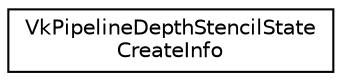 digraph "Graphical Class Hierarchy"
{
 // LATEX_PDF_SIZE
  edge [fontname="Helvetica",fontsize="10",labelfontname="Helvetica",labelfontsize="10"];
  node [fontname="Helvetica",fontsize="10",shape=record];
  rankdir="LR";
  Node0 [label="VkPipelineDepthStencilState\lCreateInfo",height=0.2,width=0.4,color="black", fillcolor="white", style="filled",URL="$structVkPipelineDepthStencilStateCreateInfo.html",tooltip=" "];
}
